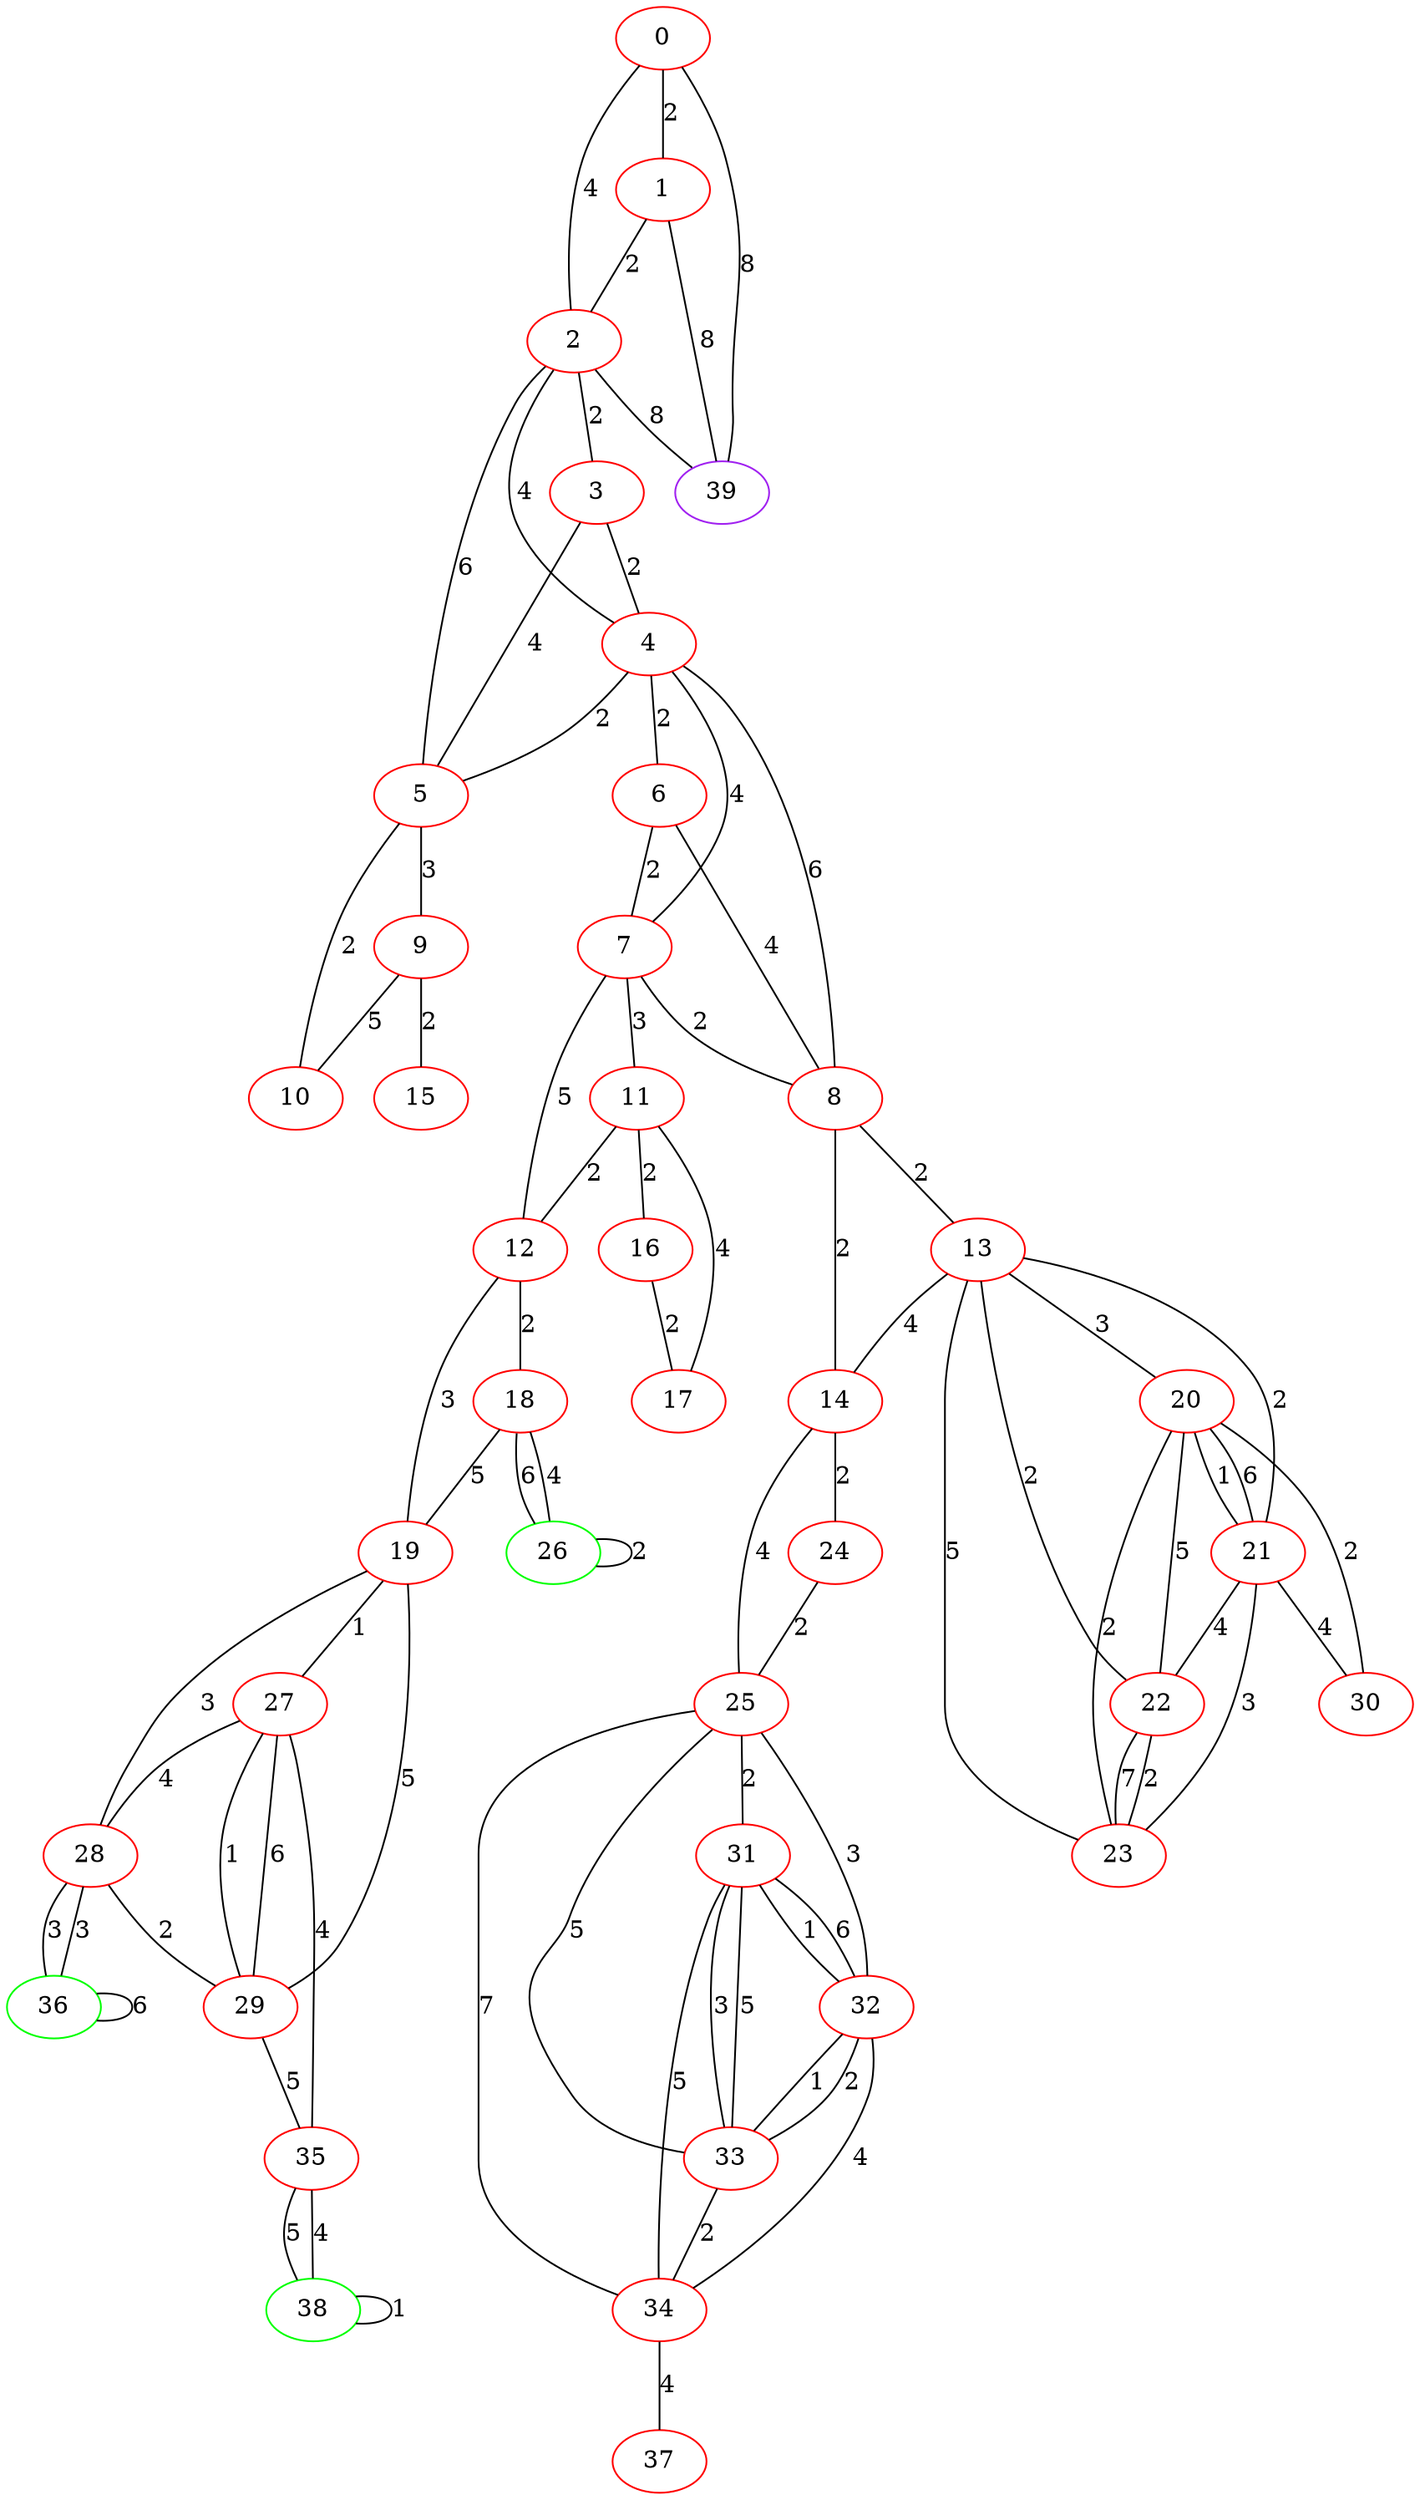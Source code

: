 graph "" {
0 [color=red, weight=1];
1 [color=red, weight=1];
2 [color=red, weight=1];
3 [color=red, weight=1];
4 [color=red, weight=1];
5 [color=red, weight=1];
6 [color=red, weight=1];
7 [color=red, weight=1];
8 [color=red, weight=1];
9 [color=red, weight=1];
10 [color=red, weight=1];
11 [color=red, weight=1];
12 [color=red, weight=1];
13 [color=red, weight=1];
14 [color=red, weight=1];
15 [color=red, weight=1];
16 [color=red, weight=1];
17 [color=red, weight=1];
18 [color=red, weight=1];
19 [color=red, weight=1];
20 [color=red, weight=1];
21 [color=red, weight=1];
22 [color=red, weight=1];
23 [color=red, weight=1];
24 [color=red, weight=1];
25 [color=red, weight=1];
26 [color=green, weight=2];
27 [color=red, weight=1];
28 [color=red, weight=1];
29 [color=red, weight=1];
30 [color=red, weight=1];
31 [color=red, weight=1];
32 [color=red, weight=1];
33 [color=red, weight=1];
34 [color=red, weight=1];
35 [color=red, weight=1];
36 [color=green, weight=2];
37 [color=red, weight=1];
38 [color=green, weight=2];
39 [color=purple, weight=4];
0 -- 1  [key=0, label=2];
0 -- 2  [key=0, label=4];
0 -- 39  [key=0, label=8];
1 -- 2  [key=0, label=2];
1 -- 39  [key=0, label=8];
2 -- 3  [key=0, label=2];
2 -- 4  [key=0, label=4];
2 -- 5  [key=0, label=6];
2 -- 39  [key=0, label=8];
3 -- 4  [key=0, label=2];
3 -- 5  [key=0, label=4];
4 -- 5  [key=0, label=2];
4 -- 6  [key=0, label=2];
4 -- 7  [key=0, label=4];
4 -- 8  [key=0, label=6];
5 -- 9  [key=0, label=3];
5 -- 10  [key=0, label=2];
6 -- 8  [key=0, label=4];
6 -- 7  [key=0, label=2];
7 -- 8  [key=0, label=2];
7 -- 12  [key=0, label=5];
7 -- 11  [key=0, label=3];
8 -- 14  [key=0, label=2];
8 -- 13  [key=0, label=2];
9 -- 10  [key=0, label=5];
9 -- 15  [key=0, label=2];
11 -- 16  [key=0, label=2];
11 -- 17  [key=0, label=4];
11 -- 12  [key=0, label=2];
12 -- 19  [key=0, label=3];
12 -- 18  [key=0, label=2];
13 -- 14  [key=0, label=4];
13 -- 20  [key=0, label=3];
13 -- 21  [key=0, label=2];
13 -- 22  [key=0, label=2];
13 -- 23  [key=0, label=5];
14 -- 24  [key=0, label=2];
14 -- 25  [key=0, label=4];
16 -- 17  [key=0, label=2];
18 -- 26  [key=0, label=4];
18 -- 26  [key=1, label=6];
18 -- 19  [key=0, label=5];
19 -- 28  [key=0, label=3];
19 -- 27  [key=0, label=1];
19 -- 29  [key=0, label=5];
20 -- 30  [key=0, label=2];
20 -- 23  [key=0, label=2];
20 -- 22  [key=0, label=5];
20 -- 21  [key=0, label=1];
20 -- 21  [key=1, label=6];
21 -- 30  [key=0, label=4];
21 -- 22  [key=0, label=4];
21 -- 23  [key=0, label=3];
22 -- 23  [key=0, label=7];
22 -- 23  [key=1, label=2];
24 -- 25  [key=0, label=2];
25 -- 32  [key=0, label=3];
25 -- 33  [key=0, label=5];
25 -- 34  [key=0, label=7];
25 -- 31  [key=0, label=2];
26 -- 26  [key=0, label=2];
27 -- 35  [key=0, label=4];
27 -- 28  [key=0, label=4];
27 -- 29  [key=0, label=1];
27 -- 29  [key=1, label=6];
28 -- 36  [key=0, label=3];
28 -- 36  [key=1, label=3];
28 -- 29  [key=0, label=2];
29 -- 35  [key=0, label=5];
31 -- 32  [key=0, label=1];
31 -- 32  [key=1, label=6];
31 -- 34  [key=0, label=5];
31 -- 33  [key=0, label=3];
31 -- 33  [key=1, label=5];
32 -- 34  [key=0, label=4];
32 -- 33  [key=0, label=2];
32 -- 33  [key=1, label=1];
33 -- 34  [key=0, label=2];
34 -- 37  [key=0, label=4];
35 -- 38  [key=0, label=5];
35 -- 38  [key=1, label=4];
36 -- 36  [key=0, label=6];
38 -- 38  [key=0, label=1];
}
